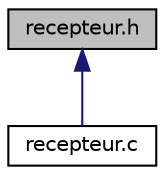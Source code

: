 digraph "recepteur.h"
{
 // LATEX_PDF_SIZE
  edge [fontname="Helvetica",fontsize="10",labelfontname="Helvetica",labelfontsize="10"];
  node [fontname="Helvetica",fontsize="10",shape=record];
  Node1 [label="recepteur.h",height=0.2,width=0.4,color="black", fillcolor="grey75", style="filled", fontcolor="black",tooltip="Tous les prototypes de fonctions relatives au récepteur."];
  Node1 -> Node2 [dir="back",color="midnightblue",fontsize="10",style="solid",fontname="Helvetica"];
  Node2 [label="recepteur.c",height=0.2,width=0.4,color="black", fillcolor="white", style="filled",URL="$recepteur_8c.html",tooltip="Fonctions relatives au récepteur."];
}
